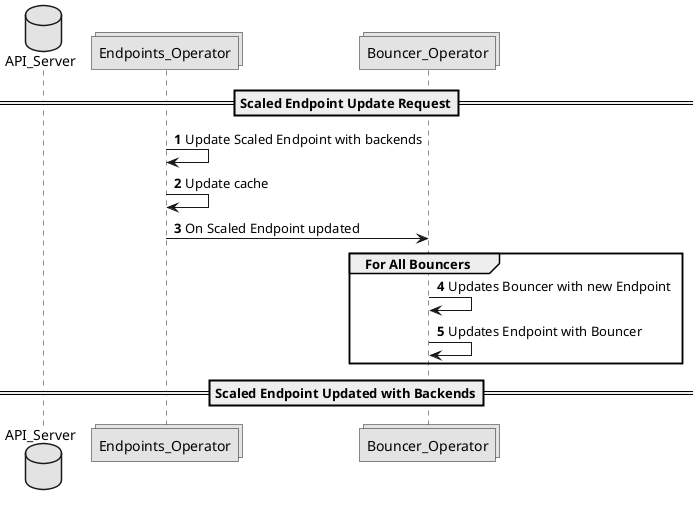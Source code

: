 @startuml

' SPDX-License-Identifier: MIT
' Copyright (c) 2020 The Authors.

' Authors: Sherif Abdelwahab <@zasherif>
'          Phu Tran          <@phudtran>

' Permission is hereby granted, free of charge, to any person obtaining a copy
' of this software and associated documentation files (the "Software"), to deal
' in the Software without restriction, including without limitation the rights
' to use, copy, modify, merge, publish, distribute, sublicense, and/or sell
' copies of the Software, and to permit persons to whom the Software is
' furnished to do so, subject to the following conditions:The above copyright
' notice and this permission notice shall be included in all copies or
' substantial portions of the Software.THE SOFTWARE IS PROVIDED "AS IS",
' WITHOUT WARRANTY OF ANY KIND, EXPRESS OR IMPLIED, INCLUDING BUT NOT LIMITED
' TO THE WARRANTIES OF MERCHANTABILITY, FITNESS FOR A PARTICULAR PURPOSE AND
' NONINFRINGEMENT. IN NO EVENT SHALL THE AUTHORS OR COPYRIGHT HOLDERS BE LIABLE
' FOR ANY CLAIM, DAMAGES OR OTHER LIABILITY, WHETHER IN AN ACTION OF CONTRACT,
' TORT OR OTHERWISE, ARISING FROM, OUT OF OR IN CONNECTION WITH THE SOFTWARE OR
' THE USE OR OTHER DEALINGS IN THE SOFTWARE.

skinparam monochrome true
autonumber

database API_Server
collections Endpoints_Operator
collections Bouncer_Operator

== Scaled Endpoint Update Request==
Endpoints_Operator -> Endpoints_Operator: Update Scaled Endpoint with backends
Endpoints_Operator -> Endpoints_Operator: Update cache
Endpoints_Operator -> Bouncer_Operator: On Scaled Endpoint updated
group For All Bouncers
Bouncer_Operator -> Bouncer_Operator: Updates Bouncer with new Endpoint
Bouncer_Operator -> Bouncer_Operator: Updates Endpoint with Bouncer
end
== Scaled Endpoint Updated with Backends==
@enduml